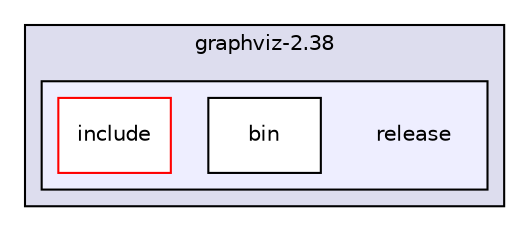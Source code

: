 digraph "graphviz-2.38/release" {
  bgcolor=transparent;
  compound=true
  node [ fontsize="10", fontname="Helvetica"];
  edge [ labelfontsize="10", labelfontname="Helvetica"];
  subgraph clusterdir_b1dd77fc82db6570b7d0bc5f69cfd5fe {
    graph [ bgcolor="#ddddee", pencolor="black", label="graphviz-2.38" fontname="Helvetica", fontsize="10", URL="dir_b1dd77fc82db6570b7d0bc5f69cfd5fe.html"]
  subgraph clusterdir_a334ded5927ae8929a5cf715c79f32d2 {
    graph [ bgcolor="#eeeeff", pencolor="black", label="" URL="dir_a334ded5927ae8929a5cf715c79f32d2.html"];
    dir_a334ded5927ae8929a5cf715c79f32d2 [shape=plaintext label="release"];
    dir_b4c3398c8fe3cf8485a0faa09c34050e [shape=box label="bin" color="black" fillcolor="white" style="filled" URL="dir_b4c3398c8fe3cf8485a0faa09c34050e.html"];
    dir_70cb9fbc9f166e19f493e79ef1d21b15 [shape=box label="include" color="red" fillcolor="white" style="filled" URL="dir_70cb9fbc9f166e19f493e79ef1d21b15.html"];
  }
  }
}
